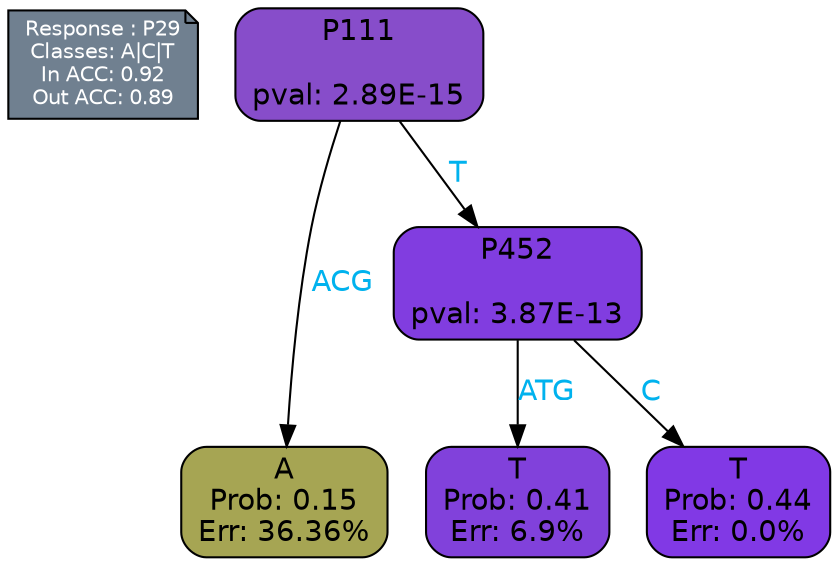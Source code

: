 digraph Tree {
node [shape=box, style="filled, rounded", color="black", fontname=helvetica] ;
graph [ranksep=equally, splines=polylines, bgcolor=transparent, dpi=600] ;
edge [fontname=helvetica] ;
LEGEND [label="Response : P29
Classes: A|C|T
In ACC: 0.92
Out ACC: 0.89
",shape=note,align=left,style=filled,fillcolor="slategray",fontcolor="white",fontsize=10];1 [label="P111

pval: 2.89E-15", fillcolor="#874dca"] ;
2 [label="A
Prob: 0.15
Err: 36.36%", fillcolor="#a6a553"] ;
3 [label="P452

pval: 3.87E-13", fillcolor="#813de0"] ;
4 [label="T
Prob: 0.41
Err: 6.9%", fillcolor="#8141db"] ;
5 [label="T
Prob: 0.44
Err: 0.0%", fillcolor="#8139e5"] ;
1 -> 2 [label="ACG",fontcolor=deepskyblue2] ;
1 -> 3 [label="T",fontcolor=deepskyblue2] ;
3 -> 4 [label="ATG",fontcolor=deepskyblue2] ;
3 -> 5 [label="C",fontcolor=deepskyblue2] ;
{rank = same; 2;4;5;}{rank = same; LEGEND;1;}}